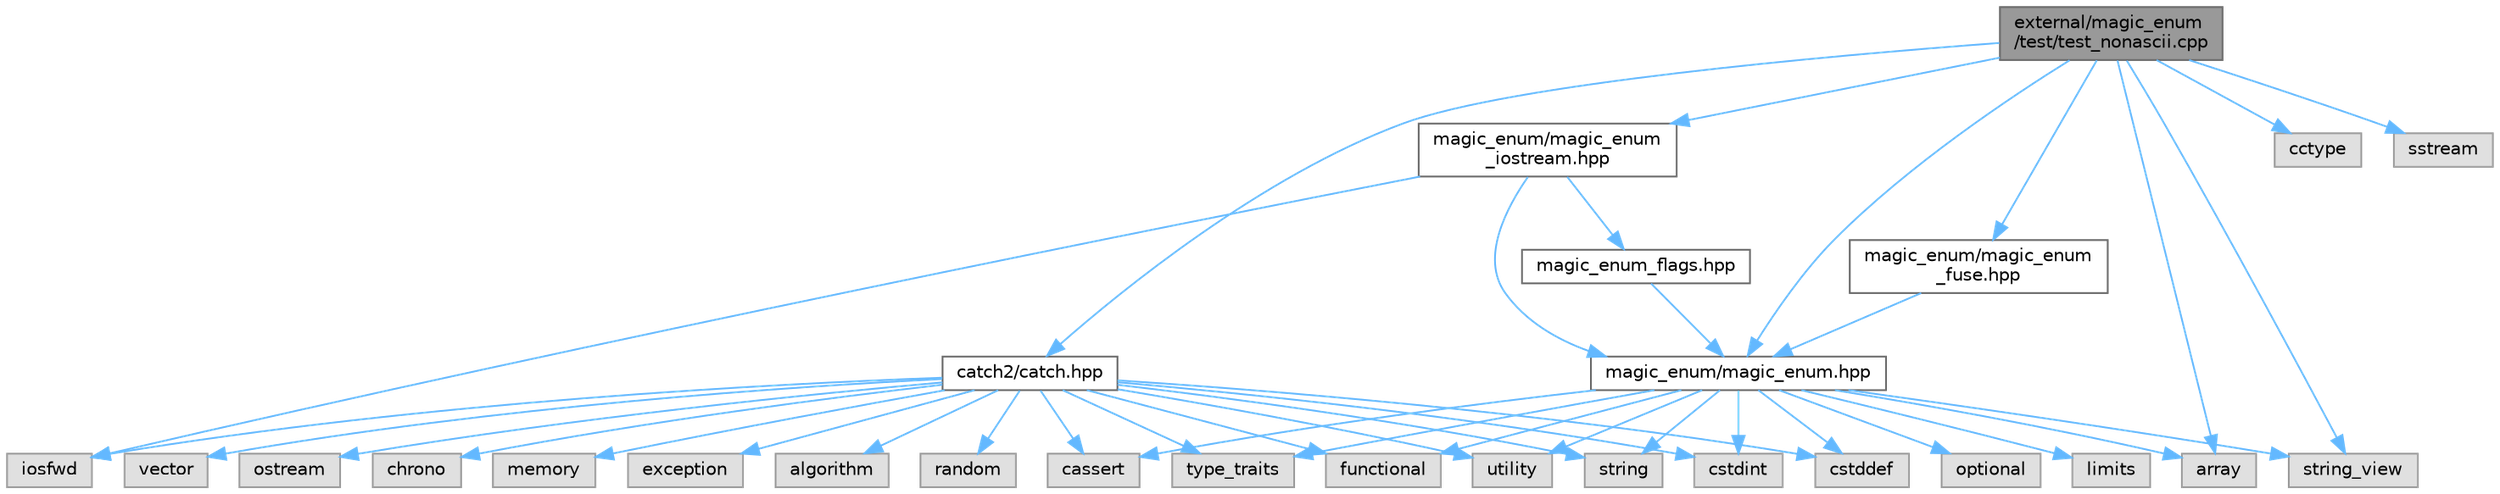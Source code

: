 digraph "external/magic_enum/test/test_nonascii.cpp"
{
 // LATEX_PDF_SIZE
  bgcolor="transparent";
  edge [fontname=Helvetica,fontsize=10,labelfontname=Helvetica,labelfontsize=10];
  node [fontname=Helvetica,fontsize=10,shape=box,height=0.2,width=0.4];
  Node1 [id="Node000001",label="external/magic_enum\l/test/test_nonascii.cpp",height=0.2,width=0.4,color="gray40", fillcolor="grey60", style="filled", fontcolor="black",tooltip=" "];
  Node1 -> Node2 [id="edge40_Node000001_Node000002",color="steelblue1",style="solid",tooltip=" "];
  Node2 [id="Node000002",label="catch2/catch.hpp",height=0.2,width=0.4,color="grey40", fillcolor="white", style="filled",URL="$catch_8hpp.html",tooltip=" "];
  Node2 -> Node3 [id="edge41_Node000002_Node000003",color="steelblue1",style="solid",tooltip=" "];
  Node3 [id="Node000003",label="iosfwd",height=0.2,width=0.4,color="grey60", fillcolor="#E0E0E0", style="filled",tooltip=" "];
  Node2 -> Node4 [id="edge42_Node000002_Node000004",color="steelblue1",style="solid",tooltip=" "];
  Node4 [id="Node000004",label="string",height=0.2,width=0.4,color="grey60", fillcolor="#E0E0E0", style="filled",tooltip=" "];
  Node2 -> Node5 [id="edge43_Node000002_Node000005",color="steelblue1",style="solid",tooltip=" "];
  Node5 [id="Node000005",label="cstdint",height=0.2,width=0.4,color="grey60", fillcolor="#E0E0E0", style="filled",tooltip=" "];
  Node2 -> Node6 [id="edge44_Node000002_Node000006",color="steelblue1",style="solid",tooltip=" "];
  Node6 [id="Node000006",label="vector",height=0.2,width=0.4,color="grey60", fillcolor="#E0E0E0", style="filled",tooltip=" "];
  Node2 -> Node7 [id="edge45_Node000002_Node000007",color="steelblue1",style="solid",tooltip=" "];
  Node7 [id="Node000007",label="cstddef",height=0.2,width=0.4,color="grey60", fillcolor="#E0E0E0", style="filled",tooltip=" "];
  Node2 -> Node8 [id="edge46_Node000002_Node000008",color="steelblue1",style="solid",tooltip=" "];
  Node8 [id="Node000008",label="cassert",height=0.2,width=0.4,color="grey60", fillcolor="#E0E0E0", style="filled",tooltip=" "];
  Node2 -> Node9 [id="edge47_Node000002_Node000009",color="steelblue1",style="solid",tooltip=" "];
  Node9 [id="Node000009",label="type_traits",height=0.2,width=0.4,color="grey60", fillcolor="#E0E0E0", style="filled",tooltip=" "];
  Node2 -> Node10 [id="edge48_Node000002_Node000010",color="steelblue1",style="solid",tooltip=" "];
  Node10 [id="Node000010",label="ostream",height=0.2,width=0.4,color="grey60", fillcolor="#E0E0E0", style="filled",tooltip=" "];
  Node2 -> Node11 [id="edge49_Node000002_Node000011",color="steelblue1",style="solid",tooltip=" "];
  Node11 [id="Node000011",label="chrono",height=0.2,width=0.4,color="grey60", fillcolor="#E0E0E0", style="filled",tooltip=" "];
  Node2 -> Node12 [id="edge50_Node000002_Node000012",color="steelblue1",style="solid",tooltip=" "];
  Node12 [id="Node000012",label="memory",height=0.2,width=0.4,color="grey60", fillcolor="#E0E0E0", style="filled",tooltip=" "];
  Node2 -> Node13 [id="edge51_Node000002_Node000013",color="steelblue1",style="solid",tooltip=" "];
  Node13 [id="Node000013",label="exception",height=0.2,width=0.4,color="grey60", fillcolor="#E0E0E0", style="filled",tooltip=" "];
  Node2 -> Node14 [id="edge52_Node000002_Node000014",color="steelblue1",style="solid",tooltip=" "];
  Node14 [id="Node000014",label="functional",height=0.2,width=0.4,color="grey60", fillcolor="#E0E0E0", style="filled",tooltip=" "];
  Node2 -> Node15 [id="edge53_Node000002_Node000015",color="steelblue1",style="solid",tooltip=" "];
  Node15 [id="Node000015",label="algorithm",height=0.2,width=0.4,color="grey60", fillcolor="#E0E0E0", style="filled",tooltip=" "];
  Node2 -> Node16 [id="edge54_Node000002_Node000016",color="steelblue1",style="solid",tooltip=" "];
  Node16 [id="Node000016",label="utility",height=0.2,width=0.4,color="grey60", fillcolor="#E0E0E0", style="filled",tooltip=" "];
  Node2 -> Node17 [id="edge55_Node000002_Node000017",color="steelblue1",style="solid",tooltip=" "];
  Node17 [id="Node000017",label="random",height=0.2,width=0.4,color="grey60", fillcolor="#E0E0E0", style="filled",tooltip=" "];
  Node1 -> Node18 [id="edge56_Node000001_Node000018",color="steelblue1",style="solid",tooltip=" "];
  Node18 [id="Node000018",label="magic_enum/magic_enum.hpp",height=0.2,width=0.4,color="grey40", fillcolor="white", style="filled",URL="$magic__enum_8hpp.html",tooltip=" "];
  Node18 -> Node19 [id="edge57_Node000018_Node000019",color="steelblue1",style="solid",tooltip=" "];
  Node19 [id="Node000019",label="array",height=0.2,width=0.4,color="grey60", fillcolor="#E0E0E0", style="filled",tooltip=" "];
  Node18 -> Node7 [id="edge58_Node000018_Node000007",color="steelblue1",style="solid",tooltip=" "];
  Node18 -> Node5 [id="edge59_Node000018_Node000005",color="steelblue1",style="solid",tooltip=" "];
  Node18 -> Node14 [id="edge60_Node000018_Node000014",color="steelblue1",style="solid",tooltip=" "];
  Node18 -> Node20 [id="edge61_Node000018_Node000020",color="steelblue1",style="solid",tooltip=" "];
  Node20 [id="Node000020",label="limits",height=0.2,width=0.4,color="grey60", fillcolor="#E0E0E0", style="filled",tooltip=" "];
  Node18 -> Node9 [id="edge62_Node000018_Node000009",color="steelblue1",style="solid",tooltip=" "];
  Node18 -> Node16 [id="edge63_Node000018_Node000016",color="steelblue1",style="solid",tooltip=" "];
  Node18 -> Node21 [id="edge64_Node000018_Node000021",color="steelblue1",style="solid",tooltip=" "];
  Node21 [id="Node000021",label="optional",height=0.2,width=0.4,color="grey60", fillcolor="#E0E0E0", style="filled",tooltip=" "];
  Node18 -> Node4 [id="edge65_Node000018_Node000004",color="steelblue1",style="solid",tooltip=" "];
  Node18 -> Node22 [id="edge66_Node000018_Node000022",color="steelblue1",style="solid",tooltip=" "];
  Node22 [id="Node000022",label="string_view",height=0.2,width=0.4,color="grey60", fillcolor="#E0E0E0", style="filled",tooltip=" "];
  Node18 -> Node8 [id="edge67_Node000018_Node000008",color="steelblue1",style="solid",tooltip=" "];
  Node1 -> Node23 [id="edge68_Node000001_Node000023",color="steelblue1",style="solid",tooltip=" "];
  Node23 [id="Node000023",label="magic_enum/magic_enum\l_fuse.hpp",height=0.2,width=0.4,color="grey40", fillcolor="white", style="filled",URL="$magic__enum__fuse_8hpp.html",tooltip=" "];
  Node23 -> Node18 [id="edge69_Node000023_Node000018",color="steelblue1",style="solid",tooltip=" "];
  Node1 -> Node24 [id="edge70_Node000001_Node000024",color="steelblue1",style="solid",tooltip=" "];
  Node24 [id="Node000024",label="magic_enum/magic_enum\l_iostream.hpp",height=0.2,width=0.4,color="grey40", fillcolor="white", style="filled",URL="$magic__enum__iostream_8hpp.html",tooltip=" "];
  Node24 -> Node18 [id="edge71_Node000024_Node000018",color="steelblue1",style="solid",tooltip=" "];
  Node24 -> Node25 [id="edge72_Node000024_Node000025",color="steelblue1",style="solid",tooltip=" "];
  Node25 [id="Node000025",label="magic_enum_flags.hpp",height=0.2,width=0.4,color="grey40", fillcolor="white", style="filled",URL="$magic__enum__flags_8hpp.html",tooltip=" "];
  Node25 -> Node18 [id="edge73_Node000025_Node000018",color="steelblue1",style="solid",tooltip=" "];
  Node24 -> Node3 [id="edge74_Node000024_Node000003",color="steelblue1",style="solid",tooltip=" "];
  Node1 -> Node19 [id="edge75_Node000001_Node000019",color="steelblue1",style="solid",tooltip=" "];
  Node1 -> Node26 [id="edge76_Node000001_Node000026",color="steelblue1",style="solid",tooltip=" "];
  Node26 [id="Node000026",label="cctype",height=0.2,width=0.4,color="grey60", fillcolor="#E0E0E0", style="filled",tooltip=" "];
  Node1 -> Node22 [id="edge77_Node000001_Node000022",color="steelblue1",style="solid",tooltip=" "];
  Node1 -> Node27 [id="edge78_Node000001_Node000027",color="steelblue1",style="solid",tooltip=" "];
  Node27 [id="Node000027",label="sstream",height=0.2,width=0.4,color="grey60", fillcolor="#E0E0E0", style="filled",tooltip=" "];
}
